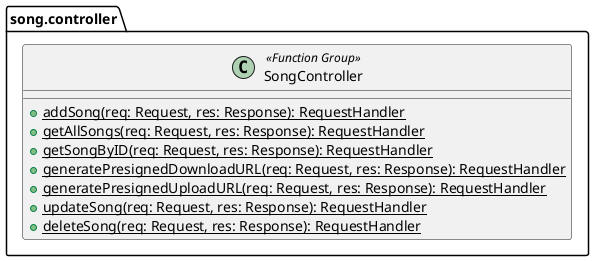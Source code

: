 @startuml

set separator none
package song.controller {
    class SongController <<Function Group>> {
        + {static} addSong(req: Request, res: Response): RequestHandler
        + {static} getAllSongs(req: Request, res: Response): RequestHandler
        + {static} getSongByID(req: Request, res: Response): RequestHandler
        + {static} generatePresignedDownloadURL(req: Request, res: Response): RequestHandler
        + {static} generatePresignedUploadURL(req: Request, res: Response): RequestHandler
        + {static} updateSong(req: Request, res: Response): RequestHandler
        + {static} deleteSong(req: Request, res: Response): RequestHandler
    }
}

@enduml